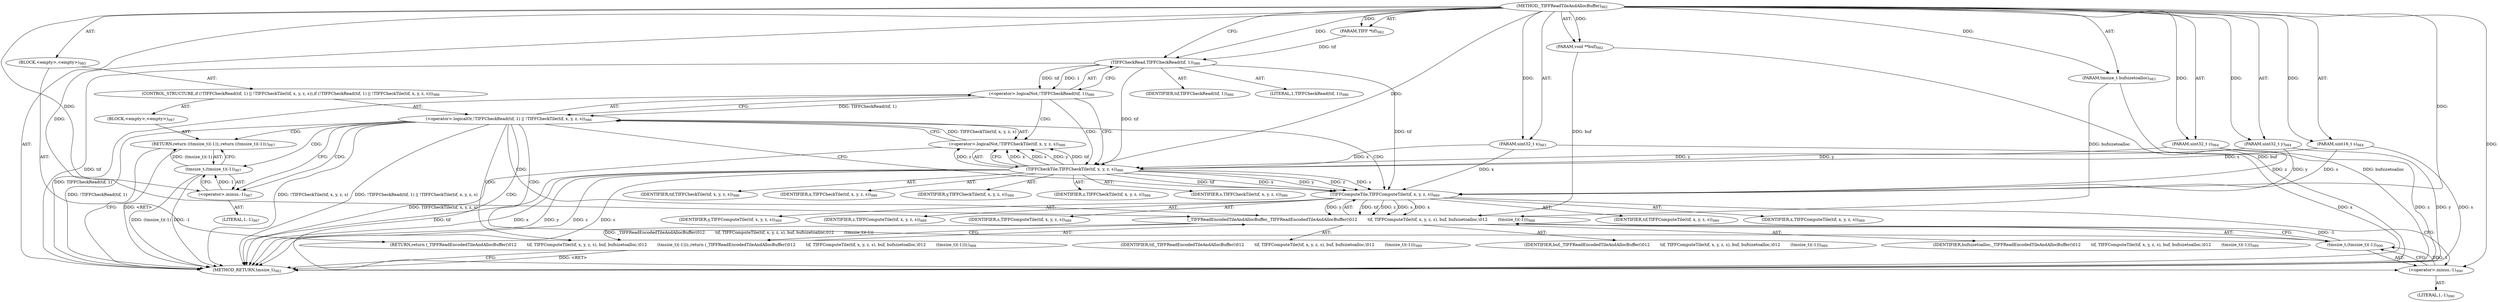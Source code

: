 digraph "_TIFFReadTileAndAllocBuffer" {  
"76147" [label = <(METHOD,_TIFFReadTileAndAllocBuffer)<SUB>982</SUB>> ]
"76148" [label = <(PARAM,TIFF *tif)<SUB>982</SUB>> ]
"76149" [label = <(PARAM,void **buf)<SUB>982</SUB>> ]
"76150" [label = <(PARAM,tmsize_t bufsizetoalloc)<SUB>983</SUB>> ]
"76151" [label = <(PARAM,uint32_t x)<SUB>983</SUB>> ]
"76152" [label = <(PARAM,uint32_t y)<SUB>984</SUB>> ]
"76153" [label = <(PARAM,uint32_t z)<SUB>984</SUB>> ]
"76154" [label = <(PARAM,uint16_t s)<SUB>984</SUB>> ]
"76155" [label = <(BLOCK,&lt;empty&gt;,&lt;empty&gt;)<SUB>985</SUB>> ]
"76156" [label = <(CONTROL_STRUCTURE,if (!TIFFCheckRead(tif, 1) || !TIFFCheckTile(tif, x, y, z, s)),if (!TIFFCheckRead(tif, 1) || !TIFFCheckTile(tif, x, y, z, s)))<SUB>986</SUB>> ]
"76157" [label = <(&lt;operator&gt;.logicalOr,!TIFFCheckRead(tif, 1) || !TIFFCheckTile(tif, x, y, z, s))<SUB>986</SUB>> ]
"76158" [label = <(&lt;operator&gt;.logicalNot,!TIFFCheckRead(tif, 1))<SUB>986</SUB>> ]
"76159" [label = <(TIFFCheckRead,TIFFCheckRead(tif, 1))<SUB>986</SUB>> ]
"76160" [label = <(IDENTIFIER,tif,TIFFCheckRead(tif, 1))<SUB>986</SUB>> ]
"76161" [label = <(LITERAL,1,TIFFCheckRead(tif, 1))<SUB>986</SUB>> ]
"76162" [label = <(&lt;operator&gt;.logicalNot,!TIFFCheckTile(tif, x, y, z, s))<SUB>986</SUB>> ]
"76163" [label = <(TIFFCheckTile,TIFFCheckTile(tif, x, y, z, s))<SUB>986</SUB>> ]
"76164" [label = <(IDENTIFIER,tif,TIFFCheckTile(tif, x, y, z, s))<SUB>986</SUB>> ]
"76165" [label = <(IDENTIFIER,x,TIFFCheckTile(tif, x, y, z, s))<SUB>986</SUB>> ]
"76166" [label = <(IDENTIFIER,y,TIFFCheckTile(tif, x, y, z, s))<SUB>986</SUB>> ]
"76167" [label = <(IDENTIFIER,z,TIFFCheckTile(tif, x, y, z, s))<SUB>986</SUB>> ]
"76168" [label = <(IDENTIFIER,s,TIFFCheckTile(tif, x, y, z, s))<SUB>986</SUB>> ]
"76169" [label = <(BLOCK,&lt;empty&gt;,&lt;empty&gt;)<SUB>987</SUB>> ]
"76170" [label = <(RETURN,return ((tmsize_t)(-1));,return ((tmsize_t)(-1));)<SUB>987</SUB>> ]
"76171" [label = <(tmsize_t,(tmsize_t)(-1))<SUB>987</SUB>> ]
"76172" [label = <(&lt;operator&gt;.minus,-1)<SUB>987</SUB>> ]
"76173" [label = <(LITERAL,1,-1)<SUB>987</SUB>> ]
"76174" [label = <(RETURN,return (_TIFFReadEncodedTileAndAllocBuffer(\012        tif, TIFFComputeTile(tif, x, y, z, s), buf, bufsizetoalloc,\012        (tmsize_t)(-1)));,return (_TIFFReadEncodedTileAndAllocBuffer(\012        tif, TIFFComputeTile(tif, x, y, z, s), buf, bufsizetoalloc,\012        (tmsize_t)(-1)));)<SUB>988</SUB>> ]
"76175" [label = <(_TIFFReadEncodedTileAndAllocBuffer,_TIFFReadEncodedTileAndAllocBuffer(\012        tif, TIFFComputeTile(tif, x, y, z, s), buf, bufsizetoalloc,\012        (tmsize_t)(-1)))<SUB>988</SUB>> ]
"76176" [label = <(IDENTIFIER,tif,_TIFFReadEncodedTileAndAllocBuffer(\012        tif, TIFFComputeTile(tif, x, y, z, s), buf, bufsizetoalloc,\012        (tmsize_t)(-1)))<SUB>989</SUB>> ]
"76177" [label = <(TIFFComputeTile,TIFFComputeTile(tif, x, y, z, s))<SUB>989</SUB>> ]
"76178" [label = <(IDENTIFIER,tif,TIFFComputeTile(tif, x, y, z, s))<SUB>989</SUB>> ]
"76179" [label = <(IDENTIFIER,x,TIFFComputeTile(tif, x, y, z, s))<SUB>989</SUB>> ]
"76180" [label = <(IDENTIFIER,y,TIFFComputeTile(tif, x, y, z, s))<SUB>989</SUB>> ]
"76181" [label = <(IDENTIFIER,z,TIFFComputeTile(tif, x, y, z, s))<SUB>989</SUB>> ]
"76182" [label = <(IDENTIFIER,s,TIFFComputeTile(tif, x, y, z, s))<SUB>989</SUB>> ]
"76183" [label = <(IDENTIFIER,buf,_TIFFReadEncodedTileAndAllocBuffer(\012        tif, TIFFComputeTile(tif, x, y, z, s), buf, bufsizetoalloc,\012        (tmsize_t)(-1)))<SUB>989</SUB>> ]
"76184" [label = <(IDENTIFIER,bufsizetoalloc,_TIFFReadEncodedTileAndAllocBuffer(\012        tif, TIFFComputeTile(tif, x, y, z, s), buf, bufsizetoalloc,\012        (tmsize_t)(-1)))<SUB>989</SUB>> ]
"76185" [label = <(tmsize_t,(tmsize_t)(-1))<SUB>990</SUB>> ]
"76186" [label = <(&lt;operator&gt;.minus,-1)<SUB>990</SUB>> ]
"76187" [label = <(LITERAL,1,-1)<SUB>990</SUB>> ]
"76188" [label = <(METHOD_RETURN,tmsize_t)<SUB>982</SUB>> ]
  "76147" -> "76148"  [ label = "AST: "] 
  "76147" -> "76149"  [ label = "AST: "] 
  "76147" -> "76150"  [ label = "AST: "] 
  "76147" -> "76151"  [ label = "AST: "] 
  "76147" -> "76152"  [ label = "AST: "] 
  "76147" -> "76153"  [ label = "AST: "] 
  "76147" -> "76154"  [ label = "AST: "] 
  "76147" -> "76155"  [ label = "AST: "] 
  "76147" -> "76188"  [ label = "AST: "] 
  "76155" -> "76156"  [ label = "AST: "] 
  "76155" -> "76174"  [ label = "AST: "] 
  "76156" -> "76157"  [ label = "AST: "] 
  "76156" -> "76169"  [ label = "AST: "] 
  "76157" -> "76158"  [ label = "AST: "] 
  "76157" -> "76162"  [ label = "AST: "] 
  "76158" -> "76159"  [ label = "AST: "] 
  "76159" -> "76160"  [ label = "AST: "] 
  "76159" -> "76161"  [ label = "AST: "] 
  "76162" -> "76163"  [ label = "AST: "] 
  "76163" -> "76164"  [ label = "AST: "] 
  "76163" -> "76165"  [ label = "AST: "] 
  "76163" -> "76166"  [ label = "AST: "] 
  "76163" -> "76167"  [ label = "AST: "] 
  "76163" -> "76168"  [ label = "AST: "] 
  "76169" -> "76170"  [ label = "AST: "] 
  "76170" -> "76171"  [ label = "AST: "] 
  "76171" -> "76172"  [ label = "AST: "] 
  "76172" -> "76173"  [ label = "AST: "] 
  "76174" -> "76175"  [ label = "AST: "] 
  "76175" -> "76176"  [ label = "AST: "] 
  "76175" -> "76177"  [ label = "AST: "] 
  "76175" -> "76183"  [ label = "AST: "] 
  "76175" -> "76184"  [ label = "AST: "] 
  "76175" -> "76185"  [ label = "AST: "] 
  "76177" -> "76178"  [ label = "AST: "] 
  "76177" -> "76179"  [ label = "AST: "] 
  "76177" -> "76180"  [ label = "AST: "] 
  "76177" -> "76181"  [ label = "AST: "] 
  "76177" -> "76182"  [ label = "AST: "] 
  "76185" -> "76186"  [ label = "AST: "] 
  "76186" -> "76187"  [ label = "AST: "] 
  "76174" -> "76188"  [ label = "CFG: "] 
  "76157" -> "76172"  [ label = "CFG: "] 
  "76157" -> "76177"  [ label = "CFG: "] 
  "76175" -> "76174"  [ label = "CFG: "] 
  "76158" -> "76157"  [ label = "CFG: "] 
  "76158" -> "76163"  [ label = "CFG: "] 
  "76162" -> "76157"  [ label = "CFG: "] 
  "76170" -> "76188"  [ label = "CFG: "] 
  "76177" -> "76186"  [ label = "CFG: "] 
  "76185" -> "76175"  [ label = "CFG: "] 
  "76159" -> "76158"  [ label = "CFG: "] 
  "76163" -> "76162"  [ label = "CFG: "] 
  "76171" -> "76170"  [ label = "CFG: "] 
  "76186" -> "76185"  [ label = "CFG: "] 
  "76172" -> "76171"  [ label = "CFG: "] 
  "76147" -> "76159"  [ label = "CFG: "] 
  "76170" -> "76188"  [ label = "DDG: &lt;RET&gt;"] 
  "76174" -> "76188"  [ label = "DDG: &lt;RET&gt;"] 
  "76149" -> "76188"  [ label = "DDG: buf"] 
  "76150" -> "76188"  [ label = "DDG: bufsizetoalloc"] 
  "76151" -> "76188"  [ label = "DDG: x"] 
  "76152" -> "76188"  [ label = "DDG: y"] 
  "76153" -> "76188"  [ label = "DDG: z"] 
  "76154" -> "76188"  [ label = "DDG: s"] 
  "76159" -> "76188"  [ label = "DDG: tif"] 
  "76158" -> "76188"  [ label = "DDG: TIFFCheckRead(tif, 1)"] 
  "76157" -> "76188"  [ label = "DDG: !TIFFCheckRead(tif, 1)"] 
  "76163" -> "76188"  [ label = "DDG: tif"] 
  "76163" -> "76188"  [ label = "DDG: x"] 
  "76163" -> "76188"  [ label = "DDG: y"] 
  "76163" -> "76188"  [ label = "DDG: z"] 
  "76163" -> "76188"  [ label = "DDG: s"] 
  "76162" -> "76188"  [ label = "DDG: TIFFCheckTile(tif, x, y, z, s)"] 
  "76157" -> "76188"  [ label = "DDG: !TIFFCheckTile(tif, x, y, z, s)"] 
  "76157" -> "76188"  [ label = "DDG: !TIFFCheckRead(tif, 1) || !TIFFCheckTile(tif, x, y, z, s)"] 
  "76171" -> "76188"  [ label = "DDG: -1"] 
  "76171" -> "76188"  [ label = "DDG: (tmsize_t)(-1)"] 
  "76147" -> "76148"  [ label = "DDG: "] 
  "76147" -> "76149"  [ label = "DDG: "] 
  "76147" -> "76150"  [ label = "DDG: "] 
  "76147" -> "76151"  [ label = "DDG: "] 
  "76147" -> "76152"  [ label = "DDG: "] 
  "76147" -> "76153"  [ label = "DDG: "] 
  "76147" -> "76154"  [ label = "DDG: "] 
  "76175" -> "76174"  [ label = "DDG: _TIFFReadEncodedTileAndAllocBuffer(\012        tif, TIFFComputeTile(tif, x, y, z, s), buf, bufsizetoalloc,\012        (tmsize_t)(-1))"] 
  "76158" -> "76157"  [ label = "DDG: TIFFCheckRead(tif, 1)"] 
  "76162" -> "76157"  [ label = "DDG: TIFFCheckTile(tif, x, y, z, s)"] 
  "76171" -> "76170"  [ label = "DDG: (tmsize_t)(-1)"] 
  "76177" -> "76175"  [ label = "DDG: tif"] 
  "76147" -> "76175"  [ label = "DDG: "] 
  "76177" -> "76175"  [ label = "DDG: z"] 
  "76177" -> "76175"  [ label = "DDG: s"] 
  "76177" -> "76175"  [ label = "DDG: y"] 
  "76177" -> "76175"  [ label = "DDG: x"] 
  "76149" -> "76175"  [ label = "DDG: buf"] 
  "76150" -> "76175"  [ label = "DDG: bufsizetoalloc"] 
  "76185" -> "76175"  [ label = "DDG: -1"] 
  "76159" -> "76158"  [ label = "DDG: tif"] 
  "76159" -> "76158"  [ label = "DDG: 1"] 
  "76163" -> "76162"  [ label = "DDG: x"] 
  "76163" -> "76162"  [ label = "DDG: s"] 
  "76163" -> "76162"  [ label = "DDG: y"] 
  "76163" -> "76162"  [ label = "DDG: tif"] 
  "76163" -> "76162"  [ label = "DDG: z"] 
  "76159" -> "76177"  [ label = "DDG: tif"] 
  "76163" -> "76177"  [ label = "DDG: tif"] 
  "76147" -> "76177"  [ label = "DDG: "] 
  "76163" -> "76177"  [ label = "DDG: x"] 
  "76151" -> "76177"  [ label = "DDG: x"] 
  "76163" -> "76177"  [ label = "DDG: y"] 
  "76152" -> "76177"  [ label = "DDG: y"] 
  "76163" -> "76177"  [ label = "DDG: z"] 
  "76153" -> "76177"  [ label = "DDG: z"] 
  "76163" -> "76177"  [ label = "DDG: s"] 
  "76154" -> "76177"  [ label = "DDG: s"] 
  "76186" -> "76185"  [ label = "DDG: 1"] 
  "76148" -> "76159"  [ label = "DDG: tif"] 
  "76147" -> "76159"  [ label = "DDG: "] 
  "76159" -> "76163"  [ label = "DDG: tif"] 
  "76147" -> "76163"  [ label = "DDG: "] 
  "76151" -> "76163"  [ label = "DDG: x"] 
  "76152" -> "76163"  [ label = "DDG: y"] 
  "76153" -> "76163"  [ label = "DDG: z"] 
  "76154" -> "76163"  [ label = "DDG: s"] 
  "76172" -> "76171"  [ label = "DDG: 1"] 
  "76147" -> "76186"  [ label = "DDG: "] 
  "76147" -> "76172"  [ label = "DDG: "] 
  "76157" -> "76171"  [ label = "CDG: "] 
  "76157" -> "76186"  [ label = "CDG: "] 
  "76157" -> "76177"  [ label = "CDG: "] 
  "76157" -> "76175"  [ label = "CDG: "] 
  "76157" -> "76170"  [ label = "CDG: "] 
  "76157" -> "76185"  [ label = "CDG: "] 
  "76157" -> "76174"  [ label = "CDG: "] 
  "76157" -> "76172"  [ label = "CDG: "] 
  "76158" -> "76162"  [ label = "CDG: "] 
  "76158" -> "76163"  [ label = "CDG: "] 
}
